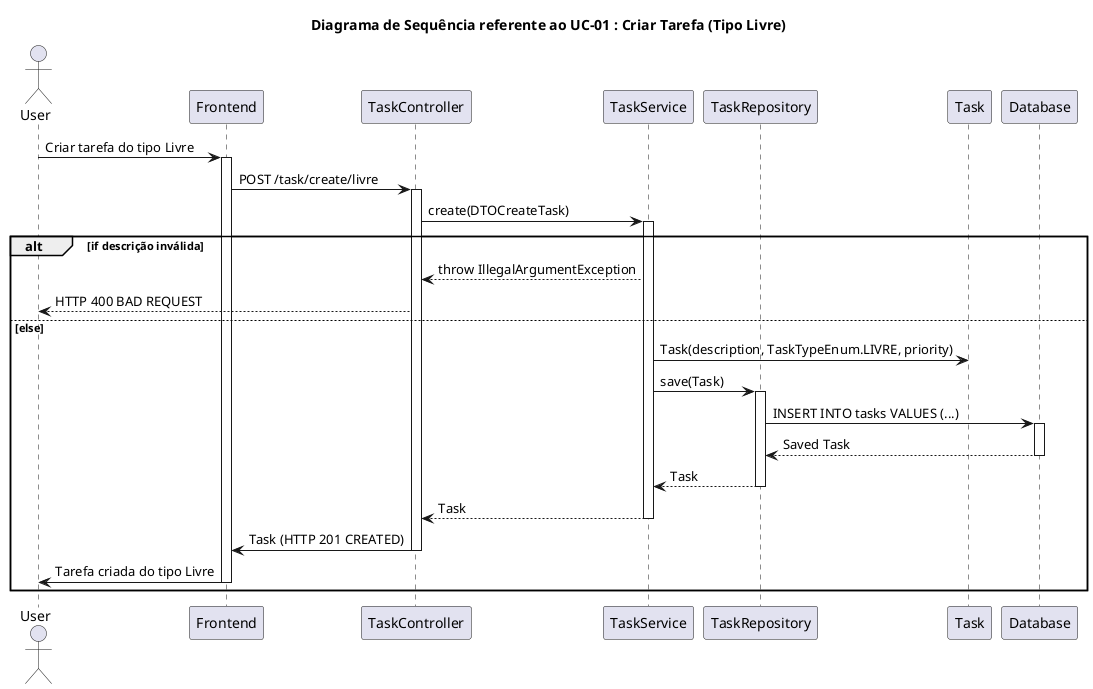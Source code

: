 @startuml diagramaSequenciaUC01_TaskLivre.puml
title Diagrama de Sequência referente ao UC-01 : Criar Tarefa (Tipo Livre)

actor User
participant Frontend
participant TaskController
participant TaskService
participant TaskRepository
participant Task
participant Database

User -> Frontend: Criar tarefa do tipo Livre
activate Frontend
Frontend -> TaskController: POST /task/create/livre
activate TaskController
TaskController -> TaskService: create(DTOCreateTask)
activate TaskService
alt if descrição inválida
    TaskService --> TaskController: throw IllegalArgumentException
    TaskController --> User: HTTP 400 BAD REQUEST
else else
    TaskService -> Task: Task(description, TaskTypeEnum.LIVRE, priority)
    TaskService -> TaskRepository: save(Task)
    activate TaskRepository
    TaskRepository -> Database: INSERT INTO tasks VALUES (...)
    activate Database
    Database --> TaskRepository: Saved Task
    deactivate Database
    TaskRepository --> TaskService: Task
    deactivate TaskRepository
    TaskService --> TaskController: Task
    deactivate TaskService
    TaskController -> Frontend: Task (HTTP 201 CREATED)
    deactivate TaskController
    Frontend -> User: Tarefa criada do tipo Livre
    deactivate Frontend
end
@enduml
